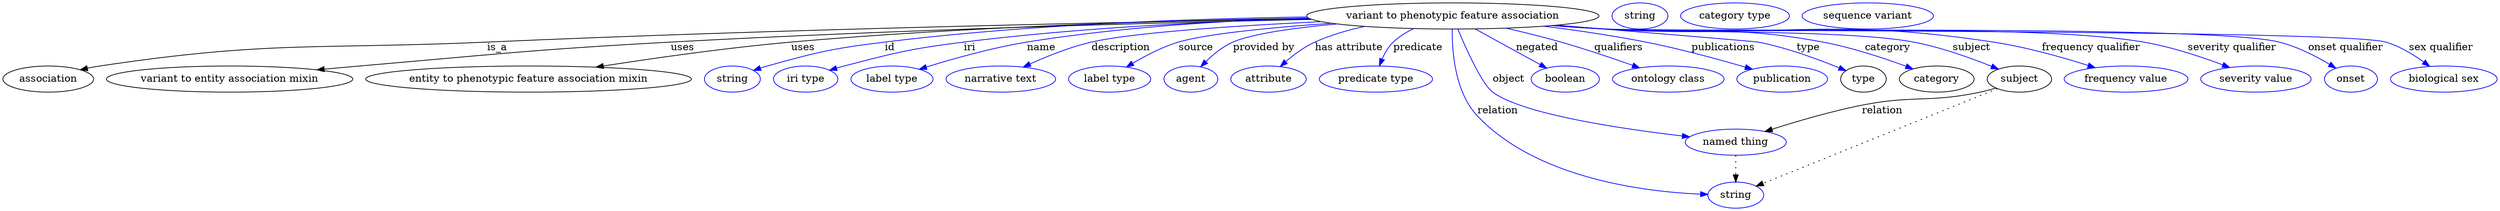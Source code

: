 digraph {
	graph [bb="0,0,3435.8,283"];
	node [label="\N"];
	"variant to phenotypic feature association"	[height=0.5,
		label="variant to phenotypic feature association",
		pos="1998.4,265",
		width=5.5967];
	association	[height=0.5,
		pos="62.394,178",
		width=1.7332];
	"variant to phenotypic feature association" -> association	[label=is_a,
		lp="681.39,221.5",
		pos="e,106.48,190.8 1801.8,261.01 1542.1,256.55 1070.2,246.74 667.39,229 429.84,218.54 368.57,231.15 133.39,196 127.91,195.18 122.23,\
194.14 116.57,192.99"];
	"variant to entity association mixin"	[height=0.5,
		pos="312.39,178",
		width=4.7121];
	"variant to phenotypic feature association" -> "variant to entity association mixin"	[label=uses,
		lp="936.89,221.5",
		pos="e,432.72,190.73 1803.5,260.27 1587.5,255.53 1228.9,245.87 920.39,229 729.45,218.56 681.92,212.37 491.39,196 475.68,194.65 459.2,\
193.17 442.87,191.67"];
	"entity to phenotypic feature association mixin"	[height=0.5,
		pos="724.39,178",
		width=6.2286];
	"variant to phenotypic feature association" -> "entity to phenotypic feature association mixin"	[label=uses,
		lp="1102.9,221.5",
		pos="e,817.49,194.44 1799.7,262.03 1614.7,258.85 1331.4,250.57 1086.4,229 998.72,221.28 899.77,207.25 827.5,196.01"];
	id	[color=blue,
		height=0.5,
		label=string,
		pos="1005.4,178",
		width=1.0652];
	"variant to phenotypic feature association" -> id	[color=blue,
		label=id,
		lp="1222.4,221.5",
		pos="e,1034.4,190 1797.3,263.64 1638.7,261.27 1412.2,253.3 1215.4,229 1142.5,220 1124.2,215.65 1053.4,196 1050.3,195.14 1047.1,194.17 \
1043.9,193.16",
		style=solid];
	iri	[color=blue,
		height=0.5,
		label="iri type",
		pos="1106.4,178",
		width=1.2277];
	"variant to phenotypic feature association" -> iri	[color=blue,
		label=iri,
		lp="1332.4,221.5",
		pos="e,1139.3,190.19 1800.9,261.3 1666.2,257.61 1484,248.99 1324.4,229 1250.2,219.7 1231.8,214.78 1159.4,196 1156,195.12 1152.5,194.16 \
1149.1,193.14",
		style=solid];
	name	[color=blue,
		height=0.5,
		label="label type",
		pos="1225.4,178",
		width=1.5707];
	"variant to phenotypic feature association" -> name	[color=blue,
		label=name,
		lp="1431.4,221.5",
		pos="e,1263,191.53 1799.3,262.15 1685.1,258.59 1539.5,249.82 1411.4,229 1363.4,221.2 1309.9,206.11 1272.6,194.54",
		style=solid];
	description	[color=blue,
		height=0.5,
		label="narrative text",
		pos="1375.4,178",
		width=2.0943];
	"variant to phenotypic feature association" -> description	[color=blue,
		label=description,
		lp="1540.9,221.5",
		pos="e,1406.4,194.54 1816.9,257.12 1699.9,251.55 1558.9,242.41 1500.4,229 1471,222.27 1439.5,209.64 1415.5,198.76",
		style=solid];
	source	[color=blue,
		height=0.5,
		label="label type",
		pos="1525.4,178",
		width=1.5707];
	"variant to phenotypic feature association" -> source	[color=blue,
		label=source,
		lp="1644.4,221.5",
		pos="e,1548.5,194.47 1831.3,254.91 1749.1,249.16 1659.5,240.6 1620.4,229 1598.2,222.41 1575.1,210.43 1557.3,199.84",
		style=solid];
	"provided by"	[color=blue,
		height=0.5,
		label=agent,
		pos="1637.4,178",
		width=1.0291];
	"variant to phenotypic feature association" -> "provided by"	[color=blue,
		label="provided by",
		lp="1737.9,221.5",
		pos="e,1650.9,194.92 1838.3,253.98 1779.9,248.54 1721.6,240.51 1695.4,229 1681.4,222.87 1668.3,212.19 1658.1,202.27",
		style=solid];
	"has attribute"	[color=blue,
		height=0.5,
		label=attribute,
		pos="1744.4,178",
		width=1.4443];
	"variant to phenotypic feature association" -> "has attribute"	[color=blue,
		label="has attribute",
		lp="1855.4,221.5",
		pos="e,1760.6,195.27 1876.9,250.62 1853.5,245.56 1829.7,238.6 1808.4,229 1793.8,222.44 1779.6,211.87 1768.3,202.14",
		style=solid];
	predicate	[color=blue,
		height=0.5,
		label="predicate type",
		pos="1892.4,178",
		width=2.1665];
	"variant to phenotypic feature association" -> predicate	[color=blue,
		label=predicate,
		lp="1950.4,221.5",
		pos="e,1897.2,196.17 1944.3,247.49 1934.2,242.67 1924.3,236.6 1916.4,229 1909.7,222.59 1904.6,213.92 1900.9,205.61",
		style=solid];
	object	[color=blue,
		height=0.5,
		label="named thing",
		pos="2388.4,91",
		width=1.9318];
	"variant to phenotypic feature association" -> object	[color=blue,
		label=object,
		lp="2075.4,178",
		pos="e,2324.8,98.401 2005.4,246.62 2016.5,220.06 2038.3,171.26 2053.4,160 2093.9,129.69 2229.1,109.59 2314.8,99.547",
		style=solid];
	relation	[color=blue,
		height=0.5,
		label=string,
		pos="2388.4,18",
		width=1.0652];
	"variant to phenotypic feature association" -> relation	[color=blue,
		label=relation,
		lp="2060.4,134.5",
		pos="e,2349.9,18.983 1997.6,246.75 1997.2,218.01 2000.8,160.22 2032.4,127 2114.4,40.686 2262.9,22.677 2339.6,19.359",
		style=solid];
	negated	[color=blue,
		height=0.5,
		label=boolean,
		pos="2153.4,178",
		width=1.2999];
	"variant to phenotypic feature association" -> negated	[color=blue,
		label=negated,
		lp="2114.4,221.5",
		pos="e,2127.7,193.08 2029,247.21 2054.8,233.05 2091.7,212.81 2118.6,198.05",
		style=solid];
	qualifiers	[color=blue,
		height=0.5,
		label="ontology class",
		pos="2294.4,178",
		width=2.1304];
	"variant to phenotypic feature association" -> qualifiers	[color=blue,
		label=qualifiers,
		lp="2225.9,221.5",
		pos="e,2255.1,193.53 2071.9,248.23 2096.1,242.64 2123,236 2147.4,229 2180.4,219.53 2217,207.09 2245.4,196.99",
		style=solid];
	publications	[color=blue,
		height=0.5,
		label=publication,
		pos="2451.4,178",
		width=1.7332];
	"variant to phenotypic feature association" -> publications	[color=blue,
		label=publications,
		lp="2370.4,221.5",
		pos="e,2410.3,191.56 2123.3,250.86 2167.7,245.3 2218,238 2263.4,229 2310.4,219.69 2363,205.35 2400.6,194.41",
		style=solid];
	type	[height=0.5,
		pos="2563.4,178",
		width=0.86659];
	"variant to phenotypic feature association" -> type	[color=blue,
		label=type,
		lp="2487.4,221.5",
		pos="e,2539.3,189.59 2142.3,252.39 2261.1,242.73 2411.5,230.36 2418.4,229 2457.7,221.24 2500.8,205.36 2529.7,193.57",
		style=solid];
	category	[height=0.5,
		pos="2664.4,178",
		width=1.4263];
	"variant to phenotypic feature association" -> category	[color=blue,
		label=category,
		lp="2596.9,221.5",
		pos="e,2631.9,191.96 2140.2,252.18 2163.3,250.37 2187,248.58 2209.4,247 2341.8,237.67 2377,253.32 2507.4,229 2547.2,221.57 2591.1,207.05 \
2622.3,195.57",
		style=solid];
	subject	[height=0.5,
		pos="2778.4,178",
		width=1.2277];
	"variant to phenotypic feature association" -> subject	[color=blue,
		label=subject,
		lp="2712.4,221.5",
		pos="e,2749.4,191.7 2137.9,252.01 2161.8,250.17 2186.3,248.42 2209.4,247 2303.3,241.22 2539.9,246.42 2632.4,229 2670,221.91 2711.1,207.17 \
2740.1,195.52",
		style=solid];
	"frequency qualifier"	[color=blue,
		height=0.5,
		label="frequency value",
		pos="2925.4,178",
		width=2.3651];
	"variant to phenotypic feature association" -> "frequency qualifier"	[color=blue,
		label="frequency qualifier",
		lp="2877.4,221.5",
		pos="e,2882.7,193.7 2137.1,251.9 2161.2,250.06 2186,248.34 2209.4,247 2446,233.48 2508,264.48 2742.4,229 2787.2,222.22 2836.7,208.29 \
2872.9,196.85",
		style=solid];
	"severity qualifier"	[color=blue,
		height=0.5,
		label="severity value",
		pos="3104.4,178",
		width=2.1123];
	"variant to phenotypic feature association" -> "severity qualifier"	[color=blue,
		label="severity qualifier",
		lp="3071.4,221.5",
		pos="e,3068.2,193.97 2135.7,251.82 2160.2,249.96 2185.5,248.25 2209.4,247 2373.7,238.39 2787.2,256.53 2949.4,229 2987.1,222.59 3028.3,\
208.98 3058.7,197.58",
		style=solid];
	"onset qualifier"	[color=blue,
		height=0.5,
		label=onset,
		pos="3234.4,178",
		width=1.011];
	"variant to phenotypic feature association" -> "onset qualifier"	[color=blue,
		label="onset qualifier",
		lp="3227.9,221.5",
		pos="e,3213.7,193.08 2135.1,251.76 2159.8,249.9 2185.4,248.2 2209.4,247 2312.3,241.86 3036.5,254.05 3136.4,229 3160.9,222.85 3186.3,209.7 \
3205.1,198.43",
		style=solid];
	"sex qualifier"	[color=blue,
		height=0.5,
		label="biological sex",
		pos="3362.4,178",
		width=2.0401];
	"variant to phenotypic feature association" -> "sex qualifier"	[color=blue,
		label="sex qualifier",
		lp="3359.4,221.5",
		pos="e,3343.1,195.49 2134.8,251.73 2159.6,249.87 2185.3,248.17 2209.4,247 2269,244.1 3226.2,246.09 3283.4,229 3302.1,223.4 3320.7,212.01 \
3335.1,201.52",
		style=solid];
	object -> relation	[pos="e,2388.4,36.029 2388.4,72.813 2388.4,64.789 2388.4,55.047 2388.4,46.069",
		style=dotted];
	association_type	[color=blue,
		height=0.5,
		label=string,
		pos="2256.4,265",
		width=1.0652];
	association_category	[color=blue,
		height=0.5,
		label="category type",
		pos="2387.4,265",
		width=2.0762];
	subject -> object	[label=relation,
		lp="2590.4,134.5",
		pos="e,2428.7,105.69 2745.8,165.63 2738.8,163.5 2731.4,161.48 2724.4,160 2653.5,145.05 2633.5,156.05 2562.4,142 2520,133.62 2473,119.83 \
2438.5,108.85"];
	subject -> relation	[pos="e,2416.5,30.402 2748.1,164.73 2677.7,136.19 2502.9,65.387 2425.9,34.182",
		style=dotted];
	"variant to phenotypic feature association_subject"	[color=blue,
		height=0.5,
		label="sequence variant",
		pos="2570.4,265",
		width=2.5095];
}
